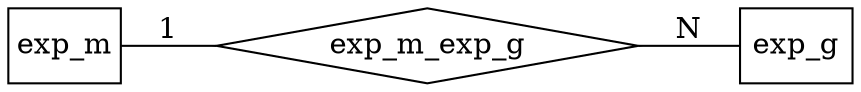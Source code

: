 digraph G {
	rankdir=LR;
	node [shape=box];
	edge [arrowhead=none];
	
	exp_m [texlbl="\graphicspath{{/home/jmfernandez/projects/BLUEPRINT/model/schema+tools/doc-templates/BLUEPRINT/icons/}} \arrayrulecolor{Black} \begin{tabular}{ c l }  \multicolumn{2}{c}{\textbf{\hyperref[tab:exp_m]{\Large{}Expression - Metadata File}}} \\ \hline \includegraphics[height=1.6ex]{pk.pdf} & \hyperref[column:exp.m.analysis_id]{\textbf{analysis\_id}} \\  & \hyperref[column:exp.m.alignment_algorithm]{alignment\_algorithm} \\  & \hyperref[column:exp.m.analysis_group_id]{analysis\_group\_id} \\ \hyperref[column:sdata.sample.sample_id]{\includegraphics[height=1.6ex]{fk.pdf}} & \hyperref[column:exp.m.analyzed_sample_id]{\textit{analyzed\_sample\_id}} \\  & \hyperref[column:exp.m.assembly_version]{assembly\_version} \\  & \hyperref[column:exp.m.data_status]{data\_status} \\  & \hyperref[column:exp.m.experimental_group_id]{experimental\_group\_id} \\  & \hyperref[column:exp.m.experimental_protocol]{\textcolor{gray}{experimental\_protocol}} \\  & \hyperref[column:exp.m.note]{\textcolor{gray}{note}} \\  & \hyperref[column:exp.m.other_analysis_algorithm]{\textcolor{gray}{other\_analysis\_algorithm}} \\  & \hyperref[column:exp.m.platform]{platform} \\  & \hyperref[column:exp.m.program_versions]{\textbf{\textcolor{gray}{program\_versions}}} \\  & \hyperref[column:exp.m.raw_data_accession]{\textcolor{gray}{raw\_data\_accession}} \\  & \hyperref[column:exp.m.raw_data_repository]{raw\_data\_repository} \\  & \hyperref[column:exp.m.seq_coverage]{\textcolor{gray}{seq\_coverage}} \end{tabular}",style="top color=exp_m,rounded corners,drop shadow",margin="-0.2,0"];
	exp_g [texlbl="\graphicspath{{/home/jmfernandez/projects/BLUEPRINT/model/schema+tools/doc-templates/BLUEPRINT/icons/}} \arrayrulecolor{Black} \begin{tabular}{ c l }  \multicolumn{2}{c}{\textbf{\hyperref[tab:exp_g]{\Large{}Expression - Gene File}}} \\ \hline \hyperref[column:exp.m.analysis_id]{\includegraphics[height=1.6ex]{fkpk.pdf}} & \hyperref[column:exp.g.analysis_id]{\textit{\textbf{analysis\_id}}} \\ \includegraphics[height=1.6ex]{pk.pdf} & \hyperref[column:exp.g.gene_stable_id]{\textbf{gene\_stable\_id}} \\  & \hyperref[column:exp.g.chromosome]{chromosome} \\  & \hyperref[column:exp.g.chromosome_end]{chromosome\_end} \\  & \hyperref[column:exp.g.chromosome_start]{chromosome\_start} \\  & \hyperref[column:exp.g.chromosome_strand]{\textcolor{gray}{chromosome\_strand}} \\  & \hyperref[column:exp.g.is_annotated]{is\_annotated} \\  & \hyperref[column:exp.g.normalized_expression_level]{\textcolor{gray}{normalized\_expression\_level}} \\  & \hyperref[column:exp.g.normalized_read_count]{normalized\_read\_count} \\  & \hyperref[column:exp.g.note]{\textcolor{gray}{note}} \\  & \hyperref[column:exp.g.probability]{\textcolor{gray}{probability}} \\  & \hyperref[column:exp.g.probeset_id]{\textcolor{gray}{probeset\_id}} \\  & \hyperref[column:exp.g.quality_score]{\textcolor{gray}{quality\_score}} \\  & \hyperref[column:exp.g.raw_read_count]{raw\_read\_count} \\  & \hyperref[column:exp.g.reference_sample]{\textcolor{gray}{reference\_sample}} \\  & \hyperref[column:exp.g.validation_platform]{\textcolor{gray}{validation\_platform}} \\  & \hyperref[column:exp.g.validation_status]{validation\_status} \end{tabular}",style="top color=exp_g,rounded corners,drop shadow,double distance=2pt",margin="-0.2,0"];
	
	node [shape=diamond, texlbl="Relationship"];
	
	
	exp_m_exp_g [style="top color=exp_g,drop shadow,double distance=2pt"];
	exp_m -> exp_m_exp_g [label="1"];
	exp_m_exp_g -> exp_g [label="N",style=",double distance=2pt"];
}
